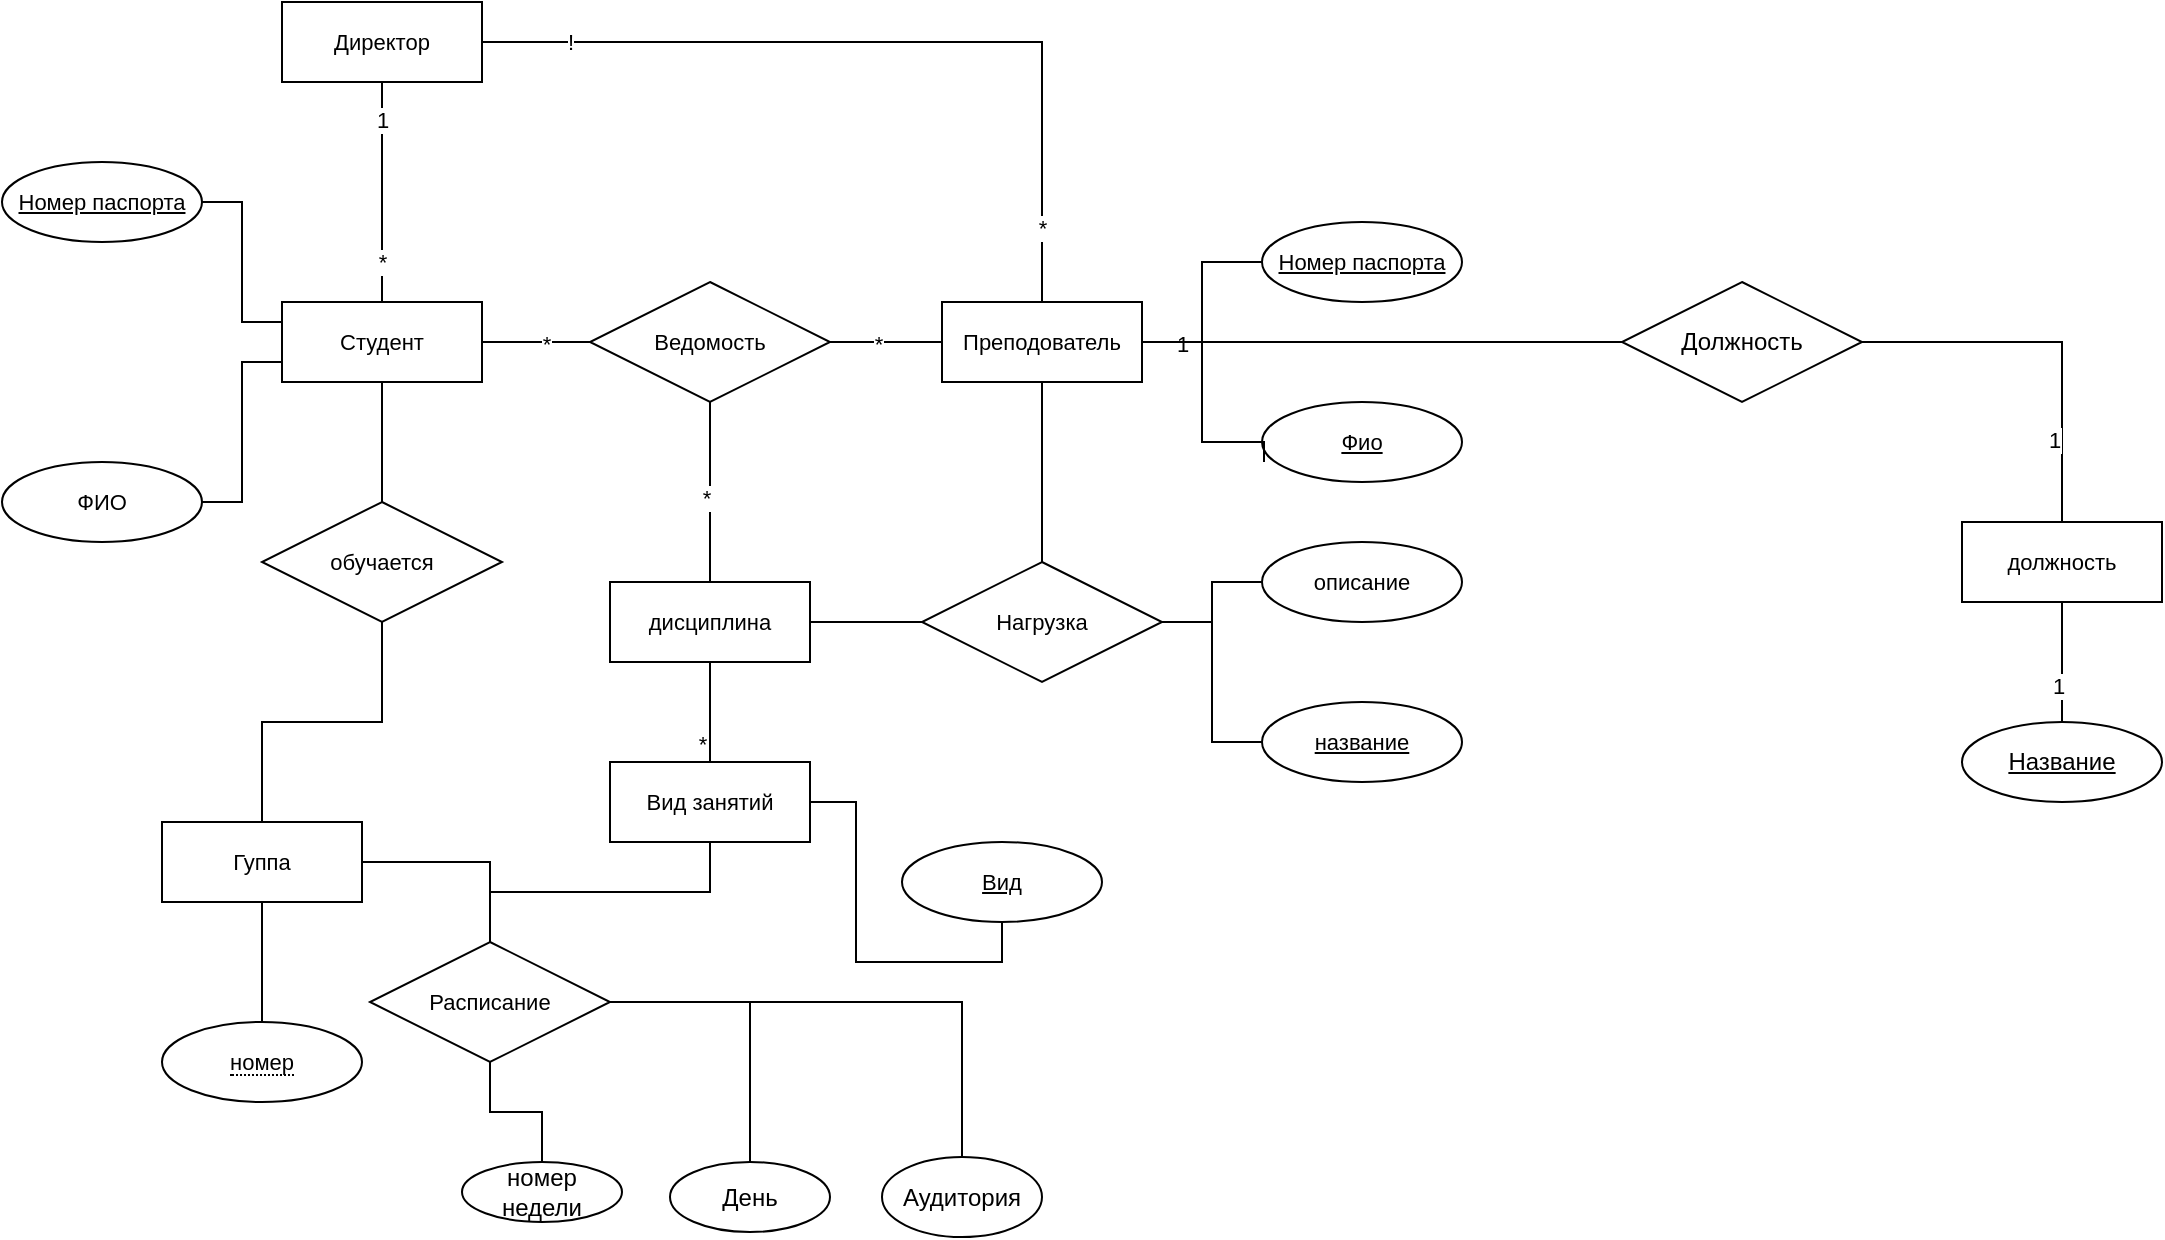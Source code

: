<mxfile version="24.7.10">
  <diagram id="C5RBs43oDa-KdzZeNtuy" name="Page-1">
    <mxGraphModel dx="1426" dy="791" grid="1" gridSize="10" guides="1" tooltips="1" connect="1" arrows="1" fold="1" page="1" pageScale="1" pageWidth="827" pageHeight="1169" math="0" shadow="0">
      <root>
        <mxCell id="WIyWlLk6GJQsqaUBKTNV-0" />
        <mxCell id="WIyWlLk6GJQsqaUBKTNV-1" parent="WIyWlLk6GJQsqaUBKTNV-0" />
        <mxCell id="tNZ0uU2xHpFm6ViZlKVk-24" style="edgeStyle=orthogonalEdgeStyle;shape=connector;rounded=0;orthogonalLoop=1;jettySize=auto;html=1;entryX=0;entryY=0.75;entryDx=0;entryDy=0;strokeColor=default;align=center;verticalAlign=middle;fontFamily=Helvetica;fontSize=11;fontColor=default;labelBackgroundColor=default;endArrow=none;endFill=0;" parent="WIyWlLk6GJQsqaUBKTNV-1" source="tNZ0uU2xHpFm6ViZlKVk-16" target="tNZ0uU2xHpFm6ViZlKVk-18" edge="1">
          <mxGeometry relative="1" as="geometry" />
        </mxCell>
        <mxCell id="tNZ0uU2xHpFm6ViZlKVk-16" value="ФИО" style="ellipse;whiteSpace=wrap;html=1;align=center;fontFamily=Helvetica;fontSize=11;fontColor=default;labelBackgroundColor=default;" parent="WIyWlLk6GJQsqaUBKTNV-1" vertex="1">
          <mxGeometry y="270" width="100" height="40" as="geometry" />
        </mxCell>
        <mxCell id="tNZ0uU2xHpFm6ViZlKVk-23" style="edgeStyle=orthogonalEdgeStyle;shape=connector;rounded=0;orthogonalLoop=1;jettySize=auto;html=1;entryX=0;entryY=0.5;entryDx=0;entryDy=0;strokeColor=default;align=center;verticalAlign=middle;fontFamily=Helvetica;fontSize=11;fontColor=default;labelBackgroundColor=default;endArrow=none;endFill=0;" parent="WIyWlLk6GJQsqaUBKTNV-1" source="tNZ0uU2xHpFm6ViZlKVk-17" target="tNZ0uU2xHpFm6ViZlKVk-18" edge="1">
          <mxGeometry relative="1" as="geometry">
            <Array as="points">
              <mxPoint x="120" y="140" />
              <mxPoint x="120" y="200" />
              <mxPoint x="140" y="200" />
            </Array>
          </mxGeometry>
        </mxCell>
        <mxCell id="tNZ0uU2xHpFm6ViZlKVk-17" value="Номер паспорта" style="ellipse;whiteSpace=wrap;html=1;align=center;fontStyle=4;fontFamily=Helvetica;fontSize=11;fontColor=default;labelBackgroundColor=default;" parent="WIyWlLk6GJQsqaUBKTNV-1" vertex="1">
          <mxGeometry y="120" width="100" height="40" as="geometry" />
        </mxCell>
        <mxCell id="tNZ0uU2xHpFm6ViZlKVk-29" style="edgeStyle=orthogonalEdgeStyle;shape=connector;rounded=0;orthogonalLoop=1;jettySize=auto;html=1;strokeColor=default;align=center;verticalAlign=middle;fontFamily=Helvetica;fontSize=11;fontColor=default;labelBackgroundColor=default;endArrow=none;endFill=0;" parent="WIyWlLk6GJQsqaUBKTNV-1" source="tNZ0uU2xHpFm6ViZlKVk-18" target="tNZ0uU2xHpFm6ViZlKVk-20" edge="1">
          <mxGeometry relative="1" as="geometry" />
        </mxCell>
        <mxCell id="tNZ0uU2xHpFm6ViZlKVk-43" style="edgeStyle=orthogonalEdgeStyle;shape=connector;rounded=0;orthogonalLoop=1;jettySize=auto;html=1;entryX=0;entryY=0.5;entryDx=0;entryDy=0;strokeColor=default;align=center;verticalAlign=middle;fontFamily=Helvetica;fontSize=11;fontColor=default;labelBackgroundColor=default;endArrow=none;endFill=0;" parent="WIyWlLk6GJQsqaUBKTNV-1" source="tNZ0uU2xHpFm6ViZlKVk-18" target="tNZ0uU2xHpFm6ViZlKVk-32" edge="1">
          <mxGeometry relative="1" as="geometry" />
        </mxCell>
        <mxCell id="tNZ0uU2xHpFm6ViZlKVk-44" value="*" style="edgeLabel;html=1;align=center;verticalAlign=middle;resizable=0;points=[];fontFamily=Helvetica;fontSize=11;fontColor=default;labelBackgroundColor=default;" parent="tNZ0uU2xHpFm6ViZlKVk-43" vertex="1" connectable="0">
          <mxGeometry x="0.185" y="-1" relative="1" as="geometry">
            <mxPoint as="offset" />
          </mxGeometry>
        </mxCell>
        <mxCell id="tNZ0uU2xHpFm6ViZlKVk-62" value="" style="edgeStyle=orthogonalEdgeStyle;shape=connector;rounded=0;orthogonalLoop=1;jettySize=auto;html=1;strokeColor=default;align=center;verticalAlign=middle;fontFamily=Helvetica;fontSize=11;fontColor=default;labelBackgroundColor=default;endArrow=none;endFill=0;" parent="WIyWlLk6GJQsqaUBKTNV-1" source="tNZ0uU2xHpFm6ViZlKVk-18" target="tNZ0uU2xHpFm6ViZlKVk-50" edge="1">
          <mxGeometry relative="1" as="geometry" />
        </mxCell>
        <mxCell id="tNZ0uU2xHpFm6ViZlKVk-18" value="Студент" style="whiteSpace=wrap;html=1;align=center;fontFamily=Helvetica;fontSize=11;fontColor=default;labelBackgroundColor=default;" parent="WIyWlLk6GJQsqaUBKTNV-1" vertex="1">
          <mxGeometry x="140" y="190" width="100" height="40" as="geometry" />
        </mxCell>
        <mxCell id="tNZ0uU2xHpFm6ViZlKVk-61" style="edgeStyle=orthogonalEdgeStyle;shape=connector;rounded=0;orthogonalLoop=1;jettySize=auto;html=1;entryX=0.5;entryY=0;entryDx=0;entryDy=0;strokeColor=default;align=center;verticalAlign=middle;fontFamily=Helvetica;fontSize=11;fontColor=default;labelBackgroundColor=default;endArrow=none;endFill=0;" parent="WIyWlLk6GJQsqaUBKTNV-1" source="tNZ0uU2xHpFm6ViZlKVk-19" target="tNZ0uU2xHpFm6ViZlKVk-59" edge="1">
          <mxGeometry relative="1" as="geometry" />
        </mxCell>
        <mxCell id="tNZ0uU2xHpFm6ViZlKVk-72" style="edgeStyle=orthogonalEdgeStyle;shape=connector;rounded=0;orthogonalLoop=1;jettySize=auto;html=1;entryX=0;entryY=0.5;entryDx=0;entryDy=0;strokeColor=default;align=center;verticalAlign=middle;fontFamily=Helvetica;fontSize=11;fontColor=default;labelBackgroundColor=default;endArrow=none;endFill=0;" parent="WIyWlLk6GJQsqaUBKTNV-1" source="tNZ0uU2xHpFm6ViZlKVk-19" target="tNZ0uU2xHpFm6ViZlKVk-30" edge="1">
          <mxGeometry relative="1" as="geometry" />
        </mxCell>
        <mxCell id="tNZ0uU2xHpFm6ViZlKVk-74" style="edgeStyle=orthogonalEdgeStyle;shape=connector;rounded=0;orthogonalLoop=1;jettySize=auto;html=1;strokeColor=default;align=center;verticalAlign=middle;fontFamily=Helvetica;fontSize=11;fontColor=default;labelBackgroundColor=default;endArrow=none;endFill=0;" parent="WIyWlLk6GJQsqaUBKTNV-1" source="HJ4FHzxoVgt5tCExfsB3-5" target="tNZ0uU2xHpFm6ViZlKVk-70" edge="1">
          <mxGeometry relative="1" as="geometry" />
        </mxCell>
        <mxCell id="tNZ0uU2xHpFm6ViZlKVk-75" value="1" style="edgeLabel;html=1;align=center;verticalAlign=middle;resizable=0;points=[];fontFamily=Helvetica;fontSize=11;fontColor=default;labelBackgroundColor=default;" parent="tNZ0uU2xHpFm6ViZlKVk-74" vertex="1" connectable="0">
          <mxGeometry x="0.565" y="-4" relative="1" as="geometry">
            <mxPoint as="offset" />
          </mxGeometry>
        </mxCell>
        <mxCell id="tNZ0uU2xHpFm6ViZlKVk-19" value="Преподователь" style="whiteSpace=wrap;html=1;align=center;fontFamily=Helvetica;fontSize=11;fontColor=default;labelBackgroundColor=default;" parent="WIyWlLk6GJQsqaUBKTNV-1" vertex="1">
          <mxGeometry x="470" y="190" width="100" height="40" as="geometry" />
        </mxCell>
        <mxCell id="tNZ0uU2xHpFm6ViZlKVk-28" style="edgeStyle=orthogonalEdgeStyle;shape=connector;rounded=0;orthogonalLoop=1;jettySize=auto;html=1;strokeColor=default;align=center;verticalAlign=middle;fontFamily=Helvetica;fontSize=11;fontColor=default;labelBackgroundColor=default;endArrow=none;endFill=0;" parent="WIyWlLk6GJQsqaUBKTNV-1" source="tNZ0uU2xHpFm6ViZlKVk-20" target="tNZ0uU2xHpFm6ViZlKVk-27" edge="1">
          <mxGeometry relative="1" as="geometry" />
        </mxCell>
        <mxCell id="tNZ0uU2xHpFm6ViZlKVk-20" value="обучается" style="shape=rhombus;perimeter=rhombusPerimeter;whiteSpace=wrap;html=1;align=center;fontFamily=Helvetica;fontSize=11;fontColor=default;labelBackgroundColor=default;" parent="WIyWlLk6GJQsqaUBKTNV-1" vertex="1">
          <mxGeometry x="130" y="290" width="120" height="60" as="geometry" />
        </mxCell>
        <mxCell id="HJ4FHzxoVgt5tCExfsB3-11" style="edgeStyle=orthogonalEdgeStyle;shape=connector;rounded=0;orthogonalLoop=1;jettySize=auto;html=1;strokeColor=default;align=center;verticalAlign=middle;fontFamily=Helvetica;fontSize=11;fontColor=default;labelBackgroundColor=default;endArrow=none;endFill=0;" edge="1" parent="WIyWlLk6GJQsqaUBKTNV-1" source="tNZ0uU2xHpFm6ViZlKVk-27" target="HJ4FHzxoVgt5tCExfsB3-10">
          <mxGeometry relative="1" as="geometry" />
        </mxCell>
        <mxCell id="HJ4FHzxoVgt5tCExfsB3-24" style="edgeStyle=orthogonalEdgeStyle;shape=connector;rounded=0;orthogonalLoop=1;jettySize=auto;html=1;strokeColor=default;align=center;verticalAlign=middle;fontFamily=Helvetica;fontSize=11;fontColor=default;labelBackgroundColor=default;endArrow=none;endFill=0;" edge="1" parent="WIyWlLk6GJQsqaUBKTNV-1" source="tNZ0uU2xHpFm6ViZlKVk-27" target="HJ4FHzxoVgt5tCExfsB3-23">
          <mxGeometry relative="1" as="geometry" />
        </mxCell>
        <mxCell id="tNZ0uU2xHpFm6ViZlKVk-27" value="Гуппа" style="whiteSpace=wrap;html=1;align=center;fontFamily=Helvetica;fontSize=11;fontColor=default;labelBackgroundColor=default;" parent="WIyWlLk6GJQsqaUBKTNV-1" vertex="1">
          <mxGeometry x="80" y="450" width="100" height="40" as="geometry" />
        </mxCell>
        <mxCell id="tNZ0uU2xHpFm6ViZlKVk-30" value="Номер паспорта" style="ellipse;whiteSpace=wrap;html=1;align=center;fontStyle=4;fontFamily=Helvetica;fontSize=11;fontColor=default;labelBackgroundColor=default;" parent="WIyWlLk6GJQsqaUBKTNV-1" vertex="1">
          <mxGeometry x="630" y="150" width="100" height="40" as="geometry" />
        </mxCell>
        <mxCell id="tNZ0uU2xHpFm6ViZlKVk-31" value="Фио" style="ellipse;whiteSpace=wrap;html=1;align=center;fontStyle=4;fontFamily=Helvetica;fontSize=11;fontColor=default;labelBackgroundColor=default;" parent="WIyWlLk6GJQsqaUBKTNV-1" vertex="1">
          <mxGeometry x="630" y="240" width="100" height="40" as="geometry" />
        </mxCell>
        <mxCell id="tNZ0uU2xHpFm6ViZlKVk-35" style="edgeStyle=orthogonalEdgeStyle;shape=connector;rounded=0;orthogonalLoop=1;jettySize=auto;html=1;entryX=0.5;entryY=0;entryDx=0;entryDy=0;strokeColor=default;align=center;verticalAlign=middle;fontFamily=Helvetica;fontSize=11;fontColor=default;labelBackgroundColor=default;endArrow=none;endFill=0;" parent="WIyWlLk6GJQsqaUBKTNV-1" source="tNZ0uU2xHpFm6ViZlKVk-32" target="tNZ0uU2xHpFm6ViZlKVk-33" edge="1">
          <mxGeometry relative="1" as="geometry" />
        </mxCell>
        <mxCell id="tNZ0uU2xHpFm6ViZlKVk-48" value="*" style="edgeLabel;html=1;align=center;verticalAlign=middle;resizable=0;points=[];fontFamily=Helvetica;fontSize=11;fontColor=default;labelBackgroundColor=default;" parent="tNZ0uU2xHpFm6ViZlKVk-35" vertex="1" connectable="0">
          <mxGeometry x="0.067" y="-2" relative="1" as="geometry">
            <mxPoint as="offset" />
          </mxGeometry>
        </mxCell>
        <mxCell id="tNZ0uU2xHpFm6ViZlKVk-36" style="edgeStyle=orthogonalEdgeStyle;shape=connector;rounded=0;orthogonalLoop=1;jettySize=auto;html=1;entryX=0;entryY=0.5;entryDx=0;entryDy=0;strokeColor=default;align=center;verticalAlign=middle;fontFamily=Helvetica;fontSize=11;fontColor=default;labelBackgroundColor=default;endArrow=none;endFill=0;" parent="WIyWlLk6GJQsqaUBKTNV-1" source="tNZ0uU2xHpFm6ViZlKVk-32" target="tNZ0uU2xHpFm6ViZlKVk-19" edge="1">
          <mxGeometry relative="1" as="geometry" />
        </mxCell>
        <mxCell id="tNZ0uU2xHpFm6ViZlKVk-40" value="*" style="edgeLabel;html=1;align=center;verticalAlign=middle;resizable=0;points=[];fontFamily=Helvetica;fontSize=11;fontColor=default;labelBackgroundColor=default;" parent="tNZ0uU2xHpFm6ViZlKVk-36" vertex="1" connectable="0">
          <mxGeometry x="-0.143" y="-1" relative="1" as="geometry">
            <mxPoint as="offset" />
          </mxGeometry>
        </mxCell>
        <mxCell id="tNZ0uU2xHpFm6ViZlKVk-32" value="Ведомость" style="shape=rhombus;perimeter=rhombusPerimeter;whiteSpace=wrap;html=1;align=center;fontFamily=Helvetica;fontSize=11;fontColor=default;labelBackgroundColor=default;" parent="WIyWlLk6GJQsqaUBKTNV-1" vertex="1">
          <mxGeometry x="294" y="180" width="120" height="60" as="geometry" />
        </mxCell>
        <mxCell id="tNZ0uU2xHpFm6ViZlKVk-60" style="edgeStyle=orthogonalEdgeStyle;shape=connector;rounded=0;orthogonalLoop=1;jettySize=auto;html=1;entryX=0;entryY=0.5;entryDx=0;entryDy=0;strokeColor=default;align=center;verticalAlign=middle;fontFamily=Helvetica;fontSize=11;fontColor=default;labelBackgroundColor=default;endArrow=none;endFill=0;" parent="WIyWlLk6GJQsqaUBKTNV-1" source="tNZ0uU2xHpFm6ViZlKVk-33" target="tNZ0uU2xHpFm6ViZlKVk-59" edge="1">
          <mxGeometry relative="1" as="geometry" />
        </mxCell>
        <mxCell id="tNZ0uU2xHpFm6ViZlKVk-77" style="edgeStyle=orthogonalEdgeStyle;shape=connector;rounded=0;orthogonalLoop=1;jettySize=auto;html=1;strokeColor=default;align=center;verticalAlign=middle;fontFamily=Helvetica;fontSize=11;fontColor=default;labelBackgroundColor=default;endArrow=none;endFill=0;" parent="WIyWlLk6GJQsqaUBKTNV-1" source="tNZ0uU2xHpFm6ViZlKVk-33" target="tNZ0uU2xHpFm6ViZlKVk-68" edge="1">
          <mxGeometry relative="1" as="geometry" />
        </mxCell>
        <mxCell id="tNZ0uU2xHpFm6ViZlKVk-80" value="*" style="edgeLabel;html=1;align=center;verticalAlign=middle;resizable=0;points=[];fontFamily=Helvetica;fontSize=11;fontColor=default;labelBackgroundColor=default;" parent="tNZ0uU2xHpFm6ViZlKVk-77" vertex="1" connectable="0">
          <mxGeometry x="0.62" y="-4" relative="1" as="geometry">
            <mxPoint as="offset" />
          </mxGeometry>
        </mxCell>
        <mxCell id="HJ4FHzxoVgt5tCExfsB3-21" style="edgeStyle=orthogonalEdgeStyle;shape=connector;rounded=0;orthogonalLoop=1;jettySize=auto;html=1;strokeColor=default;align=center;verticalAlign=middle;fontFamily=Helvetica;fontSize=11;fontColor=default;labelBackgroundColor=default;endArrow=none;endFill=0;" edge="1" parent="WIyWlLk6GJQsqaUBKTNV-1" source="tNZ0uU2xHpFm6ViZlKVk-68" target="HJ4FHzxoVgt5tCExfsB3-10">
          <mxGeometry relative="1" as="geometry" />
        </mxCell>
        <mxCell id="tNZ0uU2xHpFm6ViZlKVk-33" value="дисциплина" style="whiteSpace=wrap;html=1;align=center;fontFamily=Helvetica;fontSize=11;fontColor=default;labelBackgroundColor=default;" parent="WIyWlLk6GJQsqaUBKTNV-1" vertex="1">
          <mxGeometry x="304" y="330" width="100" height="40" as="geometry" />
        </mxCell>
        <mxCell id="tNZ0uU2xHpFm6ViZlKVk-56" style="edgeStyle=orthogonalEdgeStyle;shape=connector;rounded=0;orthogonalLoop=1;jettySize=auto;html=1;entryX=0.5;entryY=0;entryDx=0;entryDy=0;strokeColor=default;align=center;verticalAlign=middle;fontFamily=Helvetica;fontSize=11;fontColor=default;labelBackgroundColor=default;endArrow=none;endFill=0;" parent="WIyWlLk6GJQsqaUBKTNV-1" source="tNZ0uU2xHpFm6ViZlKVk-50" target="tNZ0uU2xHpFm6ViZlKVk-18" edge="1">
          <mxGeometry relative="1" as="geometry" />
        </mxCell>
        <mxCell id="tNZ0uU2xHpFm6ViZlKVk-57" value="1" style="edgeLabel;html=1;align=center;verticalAlign=middle;resizable=0;points=[];fontFamily=Helvetica;fontSize=11;fontColor=default;labelBackgroundColor=default;" parent="tNZ0uU2xHpFm6ViZlKVk-56" vertex="1" connectable="0">
          <mxGeometry x="-0.654" relative="1" as="geometry">
            <mxPoint as="offset" />
          </mxGeometry>
        </mxCell>
        <mxCell id="tNZ0uU2xHpFm6ViZlKVk-64" value="*" style="edgeLabel;html=1;align=center;verticalAlign=middle;resizable=0;points=[];fontFamily=Helvetica;fontSize=11;fontColor=default;labelBackgroundColor=default;" parent="tNZ0uU2xHpFm6ViZlKVk-56" vertex="1" connectable="0">
          <mxGeometry x="0.624" relative="1" as="geometry">
            <mxPoint as="offset" />
          </mxGeometry>
        </mxCell>
        <mxCell id="tNZ0uU2xHpFm6ViZlKVk-65" style="edgeStyle=orthogonalEdgeStyle;shape=connector;rounded=0;orthogonalLoop=1;jettySize=auto;html=1;entryX=0.5;entryY=0;entryDx=0;entryDy=0;strokeColor=default;align=center;verticalAlign=middle;fontFamily=Helvetica;fontSize=11;fontColor=default;labelBackgroundColor=default;endArrow=none;endFill=0;" parent="WIyWlLk6GJQsqaUBKTNV-1" source="tNZ0uU2xHpFm6ViZlKVk-50" target="tNZ0uU2xHpFm6ViZlKVk-19" edge="1">
          <mxGeometry relative="1" as="geometry" />
        </mxCell>
        <mxCell id="tNZ0uU2xHpFm6ViZlKVk-66" value="*" style="edgeLabel;html=1;align=center;verticalAlign=middle;resizable=0;points=[];fontFamily=Helvetica;fontSize=11;fontColor=default;labelBackgroundColor=default;" parent="tNZ0uU2xHpFm6ViZlKVk-65" vertex="1" connectable="0">
          <mxGeometry x="0.817" relative="1" as="geometry">
            <mxPoint as="offset" />
          </mxGeometry>
        </mxCell>
        <mxCell id="tNZ0uU2xHpFm6ViZlKVk-67" value="!" style="edgeLabel;html=1;align=center;verticalAlign=middle;resizable=0;points=[];fontFamily=Helvetica;fontSize=11;fontColor=default;labelBackgroundColor=default;" parent="tNZ0uU2xHpFm6ViZlKVk-65" vertex="1" connectable="0">
          <mxGeometry x="-0.787" relative="1" as="geometry">
            <mxPoint as="offset" />
          </mxGeometry>
        </mxCell>
        <mxCell id="tNZ0uU2xHpFm6ViZlKVk-50" value="Директор" style="whiteSpace=wrap;html=1;align=center;fontFamily=Helvetica;fontSize=11;fontColor=default;labelBackgroundColor=default;" parent="WIyWlLk6GJQsqaUBKTNV-1" vertex="1">
          <mxGeometry x="140" y="40" width="100" height="40" as="geometry" />
        </mxCell>
        <mxCell id="HJ4FHzxoVgt5tCExfsB3-18" style="edgeStyle=orthogonalEdgeStyle;shape=connector;rounded=0;orthogonalLoop=1;jettySize=auto;html=1;strokeColor=default;align=center;verticalAlign=middle;fontFamily=Helvetica;fontSize=11;fontColor=default;labelBackgroundColor=default;endArrow=none;endFill=0;" edge="1" parent="WIyWlLk6GJQsqaUBKTNV-1" source="tNZ0uU2xHpFm6ViZlKVk-59" target="HJ4FHzxoVgt5tCExfsB3-16">
          <mxGeometry relative="1" as="geometry" />
        </mxCell>
        <mxCell id="HJ4FHzxoVgt5tCExfsB3-20" style="edgeStyle=orthogonalEdgeStyle;shape=connector;rounded=0;orthogonalLoop=1;jettySize=auto;html=1;entryX=0;entryY=0.5;entryDx=0;entryDy=0;strokeColor=default;align=center;verticalAlign=middle;fontFamily=Helvetica;fontSize=11;fontColor=default;labelBackgroundColor=default;endArrow=none;endFill=0;" edge="1" parent="WIyWlLk6GJQsqaUBKTNV-1" source="tNZ0uU2xHpFm6ViZlKVk-59" target="HJ4FHzxoVgt5tCExfsB3-17">
          <mxGeometry relative="1" as="geometry" />
        </mxCell>
        <mxCell id="tNZ0uU2xHpFm6ViZlKVk-59" value="Нагрузка" style="shape=rhombus;perimeter=rhombusPerimeter;whiteSpace=wrap;html=1;align=center;fontFamily=Helvetica;fontSize=11;fontColor=default;labelBackgroundColor=default;" parent="WIyWlLk6GJQsqaUBKTNV-1" vertex="1">
          <mxGeometry x="460" y="320" width="120" height="60" as="geometry" />
        </mxCell>
        <mxCell id="HJ4FHzxoVgt5tCExfsB3-22" style="edgeStyle=orthogonalEdgeStyle;shape=connector;rounded=0;orthogonalLoop=1;jettySize=auto;html=1;entryX=0.5;entryY=1;entryDx=0;entryDy=0;strokeColor=default;align=center;verticalAlign=middle;fontFamily=Helvetica;fontSize=11;fontColor=default;labelBackgroundColor=default;endArrow=none;endFill=0;" edge="1" parent="WIyWlLk6GJQsqaUBKTNV-1" source="tNZ0uU2xHpFm6ViZlKVk-68" target="tNZ0uU2xHpFm6ViZlKVk-71">
          <mxGeometry relative="1" as="geometry" />
        </mxCell>
        <mxCell id="HJ4FHzxoVgt5tCExfsB3-8" style="edgeStyle=orthogonalEdgeStyle;rounded=0;orthogonalLoop=1;jettySize=auto;html=1;entryX=0.5;entryY=0;entryDx=0;entryDy=0;endArrow=none;endFill=0;" edge="1" parent="WIyWlLk6GJQsqaUBKTNV-1" source="tNZ0uU2xHpFm6ViZlKVk-70">
          <mxGeometry relative="1" as="geometry">
            <mxPoint x="1030" y="410" as="targetPoint" />
          </mxGeometry>
        </mxCell>
        <mxCell id="HJ4FHzxoVgt5tCExfsB3-9" value="1" style="edgeLabel;html=1;align=center;verticalAlign=middle;resizable=0;points=[];fontFamily=Helvetica;fontSize=11;fontColor=default;labelBackgroundColor=default;" vertex="1" connectable="0" parent="HJ4FHzxoVgt5tCExfsB3-8">
          <mxGeometry x="0.207" y="-3" relative="1" as="geometry">
            <mxPoint as="offset" />
          </mxGeometry>
        </mxCell>
        <mxCell id="tNZ0uU2xHpFm6ViZlKVk-70" value="должность" style="whiteSpace=wrap;html=1;align=center;fontFamily=Helvetica;fontSize=11;fontColor=default;labelBackgroundColor=default;" parent="WIyWlLk6GJQsqaUBKTNV-1" vertex="1">
          <mxGeometry x="980" y="300" width="100" height="40" as="geometry" />
        </mxCell>
        <mxCell id="tNZ0uU2xHpFm6ViZlKVk-71" value="Вид" style="ellipse;whiteSpace=wrap;html=1;align=center;fontStyle=4;fontFamily=Helvetica;fontSize=11;fontColor=default;labelBackgroundColor=default;" parent="WIyWlLk6GJQsqaUBKTNV-1" vertex="1">
          <mxGeometry x="450" y="460" width="100" height="40" as="geometry" />
        </mxCell>
        <mxCell id="tNZ0uU2xHpFm6ViZlKVk-73" style="edgeStyle=orthogonalEdgeStyle;shape=connector;rounded=0;orthogonalLoop=1;jettySize=auto;html=1;entryX=0.01;entryY=0.75;entryDx=0;entryDy=0;entryPerimeter=0;strokeColor=default;align=center;verticalAlign=middle;fontFamily=Helvetica;fontSize=11;fontColor=default;labelBackgroundColor=default;endArrow=none;endFill=0;" parent="WIyWlLk6GJQsqaUBKTNV-1" source="tNZ0uU2xHpFm6ViZlKVk-19" target="tNZ0uU2xHpFm6ViZlKVk-31" edge="1">
          <mxGeometry relative="1" as="geometry">
            <Array as="points">
              <mxPoint x="600" y="210" />
              <mxPoint x="600" y="260" />
              <mxPoint x="631" y="260" />
            </Array>
          </mxGeometry>
        </mxCell>
        <mxCell id="tNZ0uU2xHpFm6ViZlKVk-76" value="1" style="edgeLabel;html=1;align=center;verticalAlign=middle;resizable=0;points=[];fontFamily=Helvetica;fontSize=11;fontColor=default;labelBackgroundColor=default;" parent="tNZ0uU2xHpFm6ViZlKVk-73" vertex="1" connectable="0">
          <mxGeometry x="-0.669" y="-1" relative="1" as="geometry">
            <mxPoint as="offset" />
          </mxGeometry>
        </mxCell>
        <mxCell id="HJ4FHzxoVgt5tCExfsB3-0" value="Аудитория" style="ellipse;whiteSpace=wrap;html=1;align=center;" vertex="1" parent="WIyWlLk6GJQsqaUBKTNV-1">
          <mxGeometry x="440" y="617.5" width="80" height="40" as="geometry" />
        </mxCell>
        <mxCell id="HJ4FHzxoVgt5tCExfsB3-1" value="номер недели" style="ellipse;whiteSpace=wrap;html=1;align=center;" vertex="1" parent="WIyWlLk6GJQsqaUBKTNV-1">
          <mxGeometry x="230" y="620" width="80" height="30" as="geometry" />
        </mxCell>
        <mxCell id="HJ4FHzxoVgt5tCExfsB3-3" value="День" style="ellipse;whiteSpace=wrap;html=1;align=center;" vertex="1" parent="WIyWlLk6GJQsqaUBKTNV-1">
          <mxGeometry x="334" y="620" width="80" height="35" as="geometry" />
        </mxCell>
        <mxCell id="HJ4FHzxoVgt5tCExfsB3-4" value="Название" style="ellipse;whiteSpace=wrap;html=1;align=center;fontStyle=4;" vertex="1" parent="WIyWlLk6GJQsqaUBKTNV-1">
          <mxGeometry x="980" y="400" width="100" height="40" as="geometry" />
        </mxCell>
        <mxCell id="HJ4FHzxoVgt5tCExfsB3-6" value="" style="edgeStyle=orthogonalEdgeStyle;shape=connector;rounded=0;orthogonalLoop=1;jettySize=auto;html=1;strokeColor=default;align=center;verticalAlign=middle;fontFamily=Helvetica;fontSize=11;fontColor=default;labelBackgroundColor=default;endArrow=none;endFill=0;" edge="1" parent="WIyWlLk6GJQsqaUBKTNV-1" source="tNZ0uU2xHpFm6ViZlKVk-19" target="HJ4FHzxoVgt5tCExfsB3-5">
          <mxGeometry relative="1" as="geometry">
            <mxPoint x="570" y="210" as="sourcePoint" />
            <mxPoint x="1030" y="300" as="targetPoint" />
          </mxGeometry>
        </mxCell>
        <mxCell id="HJ4FHzxoVgt5tCExfsB3-5" value="Должность" style="shape=rhombus;perimeter=rhombusPerimeter;whiteSpace=wrap;html=1;align=center;" vertex="1" parent="WIyWlLk6GJQsqaUBKTNV-1">
          <mxGeometry x="810" y="180" width="120" height="60" as="geometry" />
        </mxCell>
        <mxCell id="HJ4FHzxoVgt5tCExfsB3-12" style="edgeStyle=orthogonalEdgeStyle;shape=connector;rounded=0;orthogonalLoop=1;jettySize=auto;html=1;entryX=0.5;entryY=0;entryDx=0;entryDy=0;strokeColor=default;align=center;verticalAlign=middle;fontFamily=Helvetica;fontSize=11;fontColor=default;labelBackgroundColor=default;endArrow=none;endFill=0;" edge="1" parent="WIyWlLk6GJQsqaUBKTNV-1" source="HJ4FHzxoVgt5tCExfsB3-10" target="HJ4FHzxoVgt5tCExfsB3-1">
          <mxGeometry relative="1" as="geometry" />
        </mxCell>
        <mxCell id="HJ4FHzxoVgt5tCExfsB3-14" style="edgeStyle=orthogonalEdgeStyle;shape=connector;rounded=0;orthogonalLoop=1;jettySize=auto;html=1;strokeColor=default;align=center;verticalAlign=middle;fontFamily=Helvetica;fontSize=11;fontColor=default;labelBackgroundColor=default;endArrow=none;endFill=0;" edge="1" parent="WIyWlLk6GJQsqaUBKTNV-1" source="HJ4FHzxoVgt5tCExfsB3-10" target="HJ4FHzxoVgt5tCExfsB3-3">
          <mxGeometry relative="1" as="geometry" />
        </mxCell>
        <mxCell id="HJ4FHzxoVgt5tCExfsB3-15" style="edgeStyle=orthogonalEdgeStyle;shape=connector;rounded=0;orthogonalLoop=1;jettySize=auto;html=1;entryX=0.5;entryY=0;entryDx=0;entryDy=0;strokeColor=default;align=center;verticalAlign=middle;fontFamily=Helvetica;fontSize=11;fontColor=default;labelBackgroundColor=default;endArrow=none;endFill=0;" edge="1" parent="WIyWlLk6GJQsqaUBKTNV-1" source="HJ4FHzxoVgt5tCExfsB3-10" target="HJ4FHzxoVgt5tCExfsB3-0">
          <mxGeometry relative="1" as="geometry" />
        </mxCell>
        <mxCell id="HJ4FHzxoVgt5tCExfsB3-10" value="Расписание" style="shape=rhombus;perimeter=rhombusPerimeter;whiteSpace=wrap;html=1;align=center;fontFamily=Helvetica;fontSize=11;fontColor=default;labelBackgroundColor=default;" vertex="1" parent="WIyWlLk6GJQsqaUBKTNV-1">
          <mxGeometry x="184" y="510" width="120" height="60" as="geometry" />
        </mxCell>
        <mxCell id="HJ4FHzxoVgt5tCExfsB3-16" value="описание" style="ellipse;whiteSpace=wrap;html=1;align=center;fontFamily=Helvetica;fontSize=11;fontColor=default;labelBackgroundColor=default;" vertex="1" parent="WIyWlLk6GJQsqaUBKTNV-1">
          <mxGeometry x="630" y="310" width="100" height="40" as="geometry" />
        </mxCell>
        <mxCell id="HJ4FHzxoVgt5tCExfsB3-17" value="название" style="ellipse;whiteSpace=wrap;html=1;align=center;fontStyle=4;fontFamily=Helvetica;fontSize=11;fontColor=default;labelBackgroundColor=default;" vertex="1" parent="WIyWlLk6GJQsqaUBKTNV-1">
          <mxGeometry x="630" y="390" width="100" height="40" as="geometry" />
        </mxCell>
        <mxCell id="HJ4FHzxoVgt5tCExfsB3-23" value="&lt;span style=&quot;border-bottom: 1px dotted&quot;&gt;номер&lt;/span&gt;" style="ellipse;whiteSpace=wrap;html=1;align=center;fontFamily=Helvetica;fontSize=11;fontColor=default;labelBackgroundColor=default;" vertex="1" parent="WIyWlLk6GJQsqaUBKTNV-1">
          <mxGeometry x="80" y="550" width="100" height="40" as="geometry" />
        </mxCell>
        <mxCell id="HJ4FHzxoVgt5tCExfsB3-25" value="" style="edgeStyle=orthogonalEdgeStyle;shape=connector;rounded=0;orthogonalLoop=1;jettySize=auto;html=1;strokeColor=default;align=center;verticalAlign=middle;fontFamily=Helvetica;fontSize=11;fontColor=default;labelBackgroundColor=default;endArrow=none;endFill=0;" edge="1" parent="WIyWlLk6GJQsqaUBKTNV-1" source="tNZ0uU2xHpFm6ViZlKVk-33" target="tNZ0uU2xHpFm6ViZlKVk-68">
          <mxGeometry relative="1" as="geometry">
            <mxPoint x="354" y="370" as="sourcePoint" />
            <mxPoint x="244" y="510" as="targetPoint" />
          </mxGeometry>
        </mxCell>
        <mxCell id="tNZ0uU2xHpFm6ViZlKVk-68" value="Вид занятий" style="whiteSpace=wrap;html=1;align=center;fontFamily=Helvetica;fontSize=11;fontColor=default;labelBackgroundColor=default;" parent="WIyWlLk6GJQsqaUBKTNV-1" vertex="1">
          <mxGeometry x="304" y="420" width="100" height="40" as="geometry" />
        </mxCell>
      </root>
    </mxGraphModel>
  </diagram>
</mxfile>
